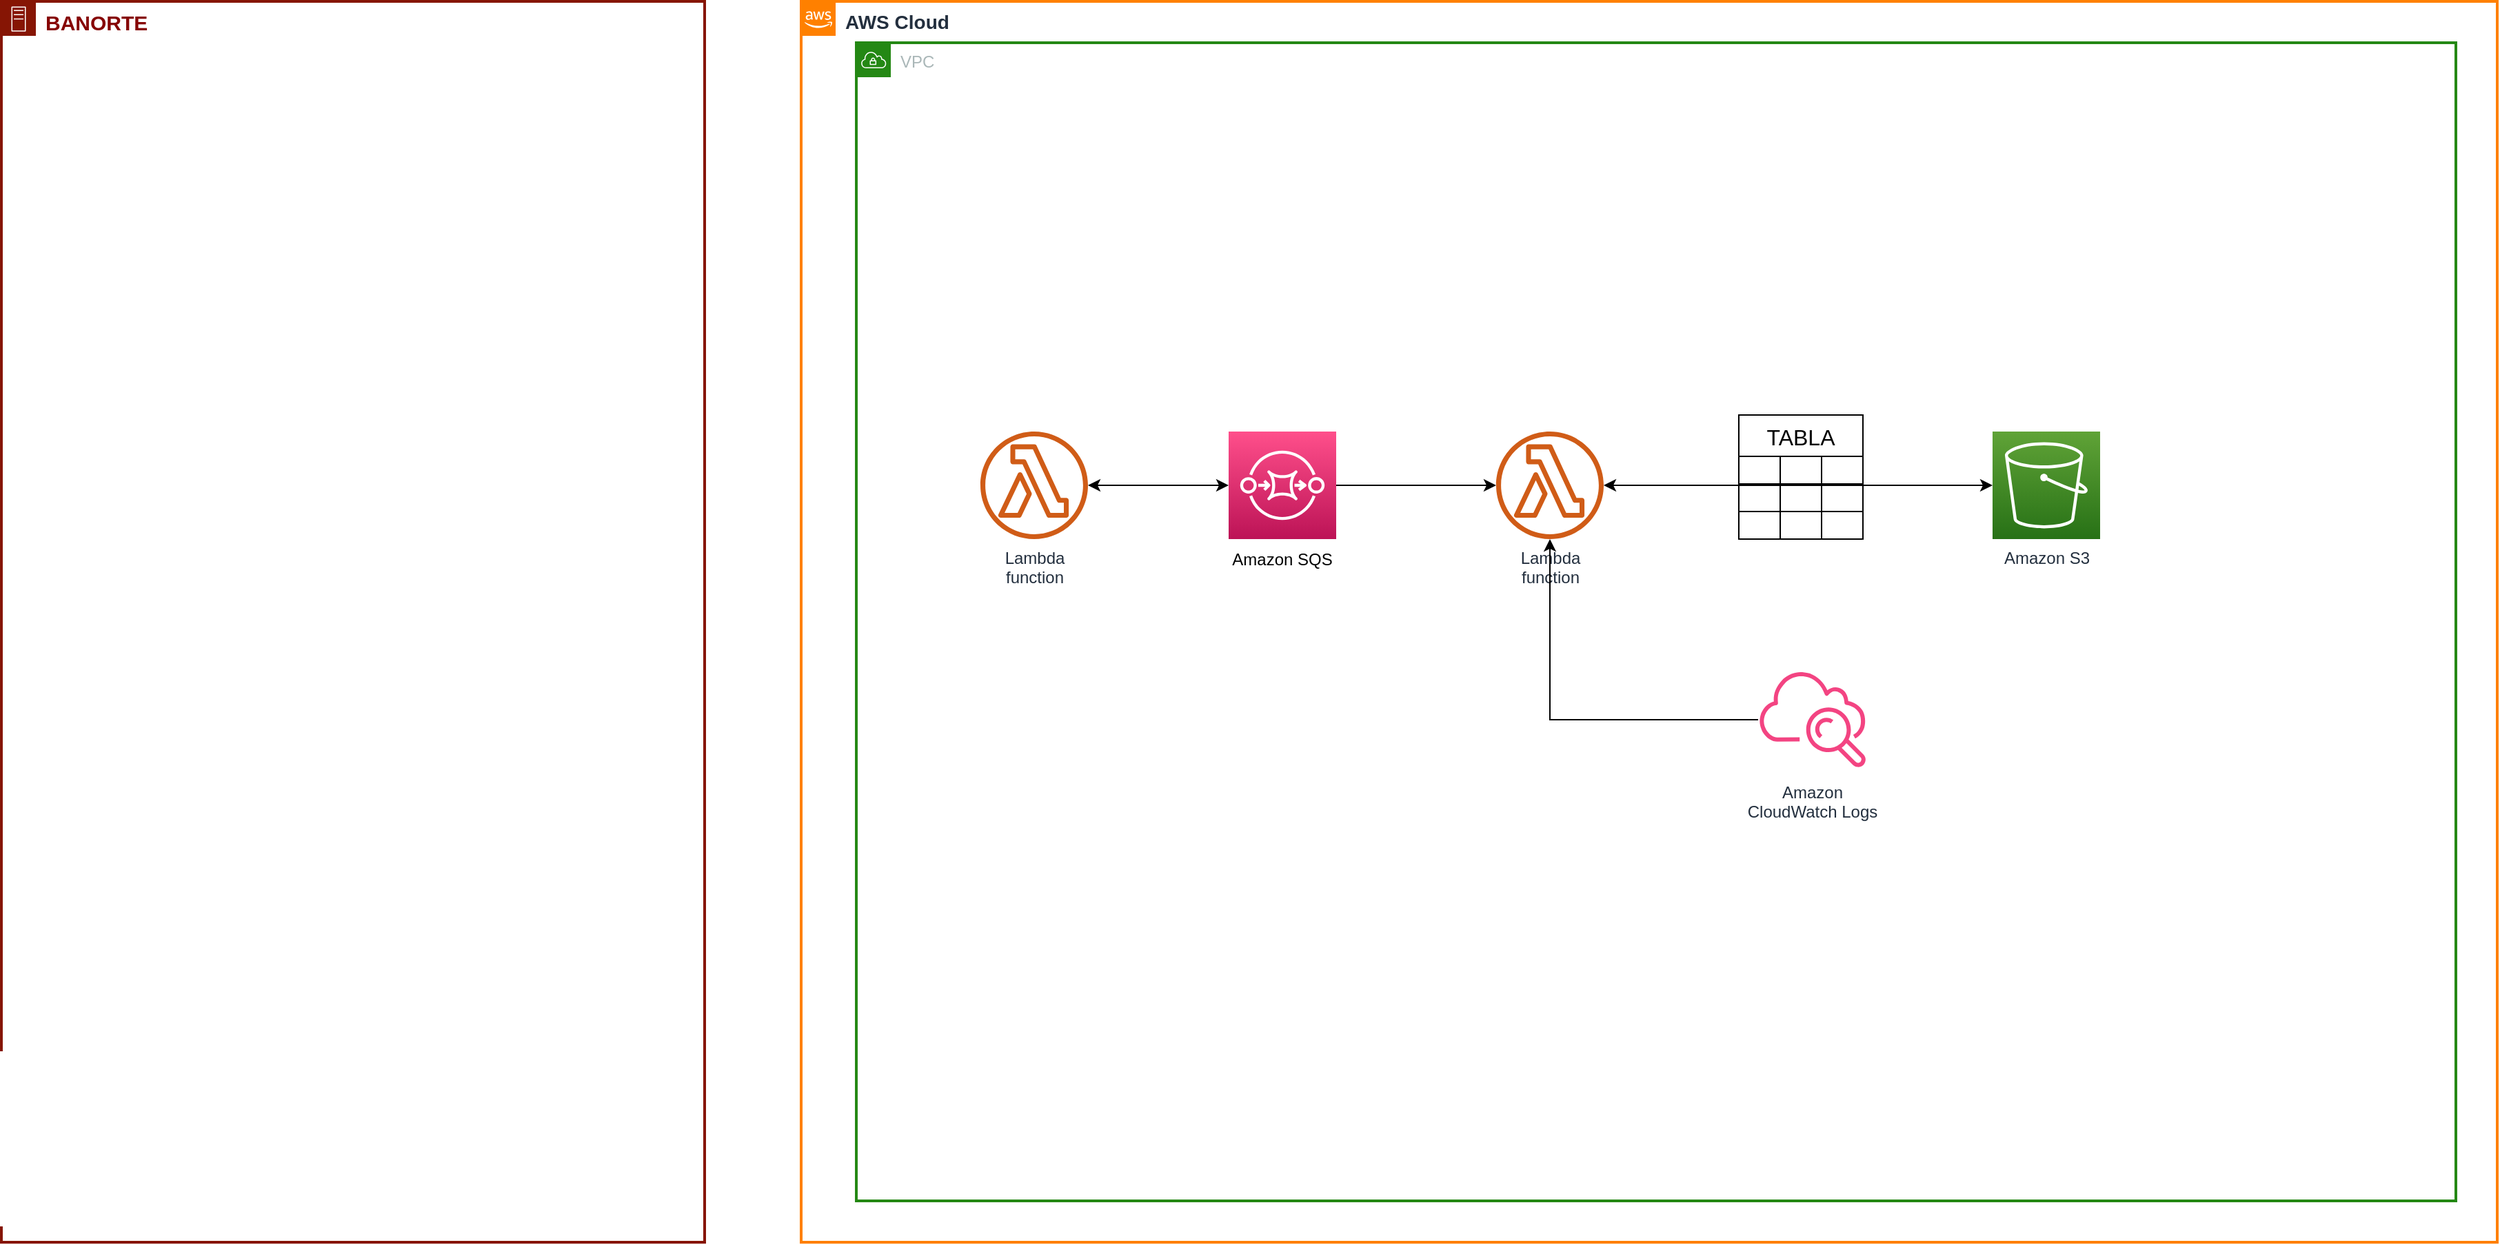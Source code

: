 <mxfile version="22.0.4" type="github">
  <diagram name="Página-1" id="IShoV4XyDB_bVi-w6TAJ">
    <mxGraphModel dx="1956" dy="1076" grid="1" gridSize="10" guides="1" tooltips="1" connect="1" arrows="1" fold="1" page="1" pageScale="1" pageWidth="1654" pageHeight="1169" math="0" shadow="0">
      <root>
        <mxCell id="0" />
        <mxCell id="1" parent="0" />
        <mxCell id="hxzWcSokCXAnX9aGO5Kh-1" value="&lt;b&gt;&lt;font color=&quot;#860303&quot; style=&quot;font-size: 15px;&quot;&gt;BANORTE&lt;/font&gt;&lt;/b&gt;" style="points=[[0,0],[0.25,0],[0.5,0],[0.75,0],[1,0],[1,0.25],[1,0.5],[1,0.75],[1,1],[0.75,1],[0.5,1],[0.25,1],[0,1],[0,0.75],[0,0.5],[0,0.25]];outlineConnect=0;gradientColor=none;html=1;whiteSpace=wrap;fontSize=12;fontStyle=0;container=1;pointerEvents=0;collapsible=0;recursiveResize=0;shape=mxgraph.aws4.group;grIcon=mxgraph.aws4.group_on_premise;strokeColor=#861504;fillColor=none;verticalAlign=top;align=left;spacingLeft=30;fontColor=#5A6C86;dashed=0;strokeWidth=2;" vertex="1" parent="1">
          <mxGeometry x="40" y="40" width="510" height="900" as="geometry" />
        </mxCell>
        <mxCell id="hxzWcSokCXAnX9aGO5Kh-92" value="&lt;font style=&quot;font-size: 14px;&quot;&gt;&lt;b&gt;AWS Cloud&lt;/b&gt;&lt;/font&gt;" style="points=[[0,0],[0.25,0],[0.5,0],[0.75,0],[1,0],[1,0.25],[1,0.5],[1,0.75],[1,1],[0.75,1],[0.5,1],[0.25,1],[0,1],[0,0.75],[0,0.5],[0,0.25]];outlineConnect=0;gradientColor=none;html=1;whiteSpace=wrap;fontSize=12;fontStyle=0;container=1;pointerEvents=0;collapsible=0;recursiveResize=0;shape=mxgraph.aws4.group;grIcon=mxgraph.aws4.group_aws_cloud_alt;strokeColor=#FF8000;fillColor=none;verticalAlign=top;align=left;spacingLeft=30;fontColor=#232F3E;dashed=0;strokeWidth=2;" vertex="1" parent="1">
          <mxGeometry x="620" y="40" width="1230" height="900" as="geometry" />
        </mxCell>
        <mxCell id="hxzWcSokCXAnX9aGO5Kh-179" value="VPC" style="points=[[0,0],[0.25,0],[0.5,0],[0.75,0],[1,0],[1,0.25],[1,0.5],[1,0.75],[1,1],[0.75,1],[0.5,1],[0.25,1],[0,1],[0,0.75],[0,0.5],[0,0.25]];outlineConnect=0;gradientColor=none;html=1;whiteSpace=wrap;fontSize=12;fontStyle=0;container=1;pointerEvents=0;collapsible=0;recursiveResize=0;shape=mxgraph.aws4.group;grIcon=mxgraph.aws4.group_vpc;strokeColor=#248814;fillColor=none;verticalAlign=top;align=left;spacingLeft=30;fontColor=#AAB7B8;dashed=0;strokeWidth=2;" vertex="1" parent="hxzWcSokCXAnX9aGO5Kh-92">
          <mxGeometry x="40" y="30" width="1160" height="840" as="geometry" />
        </mxCell>
        <mxCell id="hxzWcSokCXAnX9aGO5Kh-113" value="Amazon&lt;br&gt;CloudWatch Logs&lt;br&gt;" style="outlineConnect=0;fontColor=#232F3E;gradientColor=none;gradientDirection=north;fillColor=#F34482;strokeColor=none;dashed=0;verticalLabelPosition=bottom;verticalAlign=top;align=center;html=1;fontSize=12;fontStyle=0;aspect=fixed;shape=mxgraph.aws4.cloudwatch;labelBackgroundColor=#ffffff;" vertex="1" parent="hxzWcSokCXAnX9aGO5Kh-179">
          <mxGeometry x="654.0" y="452" width="78" height="78" as="geometry" />
        </mxCell>
        <mxCell id="hxzWcSokCXAnX9aGO5Kh-114" value="Lambda&lt;br&gt;function" style="outlineConnect=0;fontColor=#232F3E;gradientColor=none;fillColor=#D05C17;strokeColor=none;dashed=0;verticalLabelPosition=bottom;verticalAlign=top;align=center;html=1;fontSize=12;fontStyle=0;aspect=fixed;pointerEvents=1;shape=mxgraph.aws4.lambda_function;labelBackgroundColor=#ffffff;" vertex="1" parent="hxzWcSokCXAnX9aGO5Kh-179">
          <mxGeometry x="464" y="282" width="78" height="78" as="geometry" />
        </mxCell>
        <mxCell id="hxzWcSokCXAnX9aGO5Kh-112" style="edgeStyle=orthogonalEdgeStyle;rounded=0;orthogonalLoop=1;jettySize=auto;html=1;" edge="1" parent="hxzWcSokCXAnX9aGO5Kh-179" source="hxzWcSokCXAnX9aGO5Kh-113" target="hxzWcSokCXAnX9aGO5Kh-114">
          <mxGeometry relative="1" as="geometry" />
        </mxCell>
        <mxCell id="hxzWcSokCXAnX9aGO5Kh-115" style="edgeStyle=orthogonalEdgeStyle;rounded=0;orthogonalLoop=1;jettySize=auto;html=1;startArrow=classic;startFill=1;" edge="1" parent="hxzWcSokCXAnX9aGO5Kh-179" source="hxzWcSokCXAnX9aGO5Kh-116" target="hxzWcSokCXAnX9aGO5Kh-114">
          <mxGeometry relative="1" as="geometry" />
        </mxCell>
        <mxCell id="hxzWcSokCXAnX9aGO5Kh-116" value="Amazon S3" style="outlineConnect=0;fontColor=#232F3E;gradientColor=#60A337;gradientDirection=north;fillColor=#277116;strokeColor=#ffffff;dashed=0;verticalLabelPosition=bottom;verticalAlign=top;align=center;html=1;fontSize=12;fontStyle=0;aspect=fixed;shape=mxgraph.aws4.resourceIcon;resIcon=mxgraph.aws4.s3;labelBackgroundColor=#ffffff;" vertex="1" parent="hxzWcSokCXAnX9aGO5Kh-179">
          <mxGeometry x="824.0" y="282" width="78" height="78" as="geometry" />
        </mxCell>
        <mxCell id="hxzWcSokCXAnX9aGO5Kh-117" style="edgeStyle=orthogonalEdgeStyle;rounded=0;orthogonalLoop=1;jettySize=auto;html=1;" edge="1" parent="hxzWcSokCXAnX9aGO5Kh-179" source="hxzWcSokCXAnX9aGO5Kh-118" target="hxzWcSokCXAnX9aGO5Kh-114">
          <mxGeometry relative="1" as="geometry" />
        </mxCell>
        <mxCell id="hxzWcSokCXAnX9aGO5Kh-118" value="" style="sketch=0;points=[[0,0,0],[0.25,0,0],[0.5,0,0],[0.75,0,0],[1,0,0],[0,1,0],[0.25,1,0],[0.5,1,0],[0.75,1,0],[1,1,0],[0,0.25,0],[0,0.5,0],[0,0.75,0],[1,0.25,0],[1,0.5,0],[1,0.75,0]];outlineConnect=0;fontColor=#232F3E;gradientColor=#FF4F8B;gradientDirection=north;fillColor=#BC1356;strokeColor=#ffffff;dashed=0;verticalLabelPosition=bottom;verticalAlign=top;align=center;html=1;fontSize=12;fontStyle=0;aspect=fixed;shape=mxgraph.aws4.resourceIcon;resIcon=mxgraph.aws4.sqs;" vertex="1" parent="hxzWcSokCXAnX9aGO5Kh-179">
          <mxGeometry x="270" y="282" width="78" height="78" as="geometry" />
        </mxCell>
        <mxCell id="hxzWcSokCXAnX9aGO5Kh-119" value="Amazon SQS" style="text;html=1;strokeColor=none;fillColor=none;align=center;verticalAlign=middle;whiteSpace=wrap;rounded=0;" vertex="1" parent="hxzWcSokCXAnX9aGO5Kh-179">
          <mxGeometry x="264" y="360" width="90" height="30" as="geometry" />
        </mxCell>
        <mxCell id="hxzWcSokCXAnX9aGO5Kh-120" style="edgeStyle=orthogonalEdgeStyle;rounded=0;orthogonalLoop=1;jettySize=auto;html=1;entryX=0;entryY=0.5;entryDx=0;entryDy=0;entryPerimeter=0;startArrow=classic;startFill=1;" edge="1" parent="hxzWcSokCXAnX9aGO5Kh-179" source="hxzWcSokCXAnX9aGO5Kh-121" target="hxzWcSokCXAnX9aGO5Kh-118">
          <mxGeometry relative="1" as="geometry" />
        </mxCell>
        <mxCell id="hxzWcSokCXAnX9aGO5Kh-121" value="Lambda&lt;br&gt;function" style="outlineConnect=0;fontColor=#232F3E;gradientColor=none;fillColor=#D05C17;strokeColor=none;dashed=0;verticalLabelPosition=bottom;verticalAlign=top;align=center;html=1;fontSize=12;fontStyle=0;aspect=fixed;pointerEvents=1;shape=mxgraph.aws4.lambda_function;labelBackgroundColor=#ffffff;" vertex="1" parent="hxzWcSokCXAnX9aGO5Kh-179">
          <mxGeometry x="90" y="282" width="78" height="78" as="geometry" />
        </mxCell>
        <mxCell id="hxzWcSokCXAnX9aGO5Kh-122" value="TABLA" style="shape=table;startSize=30;container=1;collapsible=0;childLayout=tableLayout;strokeColor=default;fontSize=16;" vertex="1" parent="hxzWcSokCXAnX9aGO5Kh-179">
          <mxGeometry x="640" y="270" width="90" height="90" as="geometry" />
        </mxCell>
        <mxCell id="hxzWcSokCXAnX9aGO5Kh-123" value="" style="shape=tableRow;horizontal=0;startSize=0;swimlaneHead=0;swimlaneBody=0;strokeColor=inherit;top=0;left=0;bottom=0;right=0;collapsible=0;dropTarget=0;fillColor=none;points=[[0,0.5],[1,0.5]];portConstraint=eastwest;fontSize=16;" vertex="1" parent="hxzWcSokCXAnX9aGO5Kh-122">
          <mxGeometry y="30" width="90" height="20" as="geometry" />
        </mxCell>
        <mxCell id="hxzWcSokCXAnX9aGO5Kh-124" value="" style="shape=partialRectangle;html=1;whiteSpace=wrap;connectable=0;strokeColor=inherit;overflow=hidden;fillColor=none;top=0;left=0;bottom=0;right=0;pointerEvents=1;fontSize=16;" vertex="1" parent="hxzWcSokCXAnX9aGO5Kh-123">
          <mxGeometry width="30" height="20" as="geometry">
            <mxRectangle width="30" height="20" as="alternateBounds" />
          </mxGeometry>
        </mxCell>
        <mxCell id="hxzWcSokCXAnX9aGO5Kh-125" value="" style="shape=partialRectangle;html=1;whiteSpace=wrap;connectable=0;strokeColor=inherit;overflow=hidden;fillColor=none;top=0;left=0;bottom=0;right=0;pointerEvents=1;fontSize=16;" vertex="1" parent="hxzWcSokCXAnX9aGO5Kh-123">
          <mxGeometry x="30" width="30" height="20" as="geometry">
            <mxRectangle width="30" height="20" as="alternateBounds" />
          </mxGeometry>
        </mxCell>
        <mxCell id="hxzWcSokCXAnX9aGO5Kh-126" value="" style="shape=partialRectangle;html=1;whiteSpace=wrap;connectable=0;strokeColor=inherit;overflow=hidden;fillColor=none;top=0;left=0;bottom=0;right=0;pointerEvents=1;fontSize=16;" vertex="1" parent="hxzWcSokCXAnX9aGO5Kh-123">
          <mxGeometry x="60" width="30" height="20" as="geometry">
            <mxRectangle width="30" height="20" as="alternateBounds" />
          </mxGeometry>
        </mxCell>
        <mxCell id="hxzWcSokCXAnX9aGO5Kh-127" value="" style="shape=tableRow;horizontal=0;startSize=0;swimlaneHead=0;swimlaneBody=0;strokeColor=inherit;top=0;left=0;bottom=0;right=0;collapsible=0;dropTarget=0;fillColor=none;points=[[0,0.5],[1,0.5]];portConstraint=eastwest;fontSize=16;" vertex="1" parent="hxzWcSokCXAnX9aGO5Kh-122">
          <mxGeometry y="50" width="90" height="20" as="geometry" />
        </mxCell>
        <mxCell id="hxzWcSokCXAnX9aGO5Kh-128" value="" style="shape=partialRectangle;html=1;whiteSpace=wrap;connectable=0;strokeColor=inherit;overflow=hidden;fillColor=none;top=0;left=0;bottom=0;right=0;pointerEvents=1;fontSize=16;" vertex="1" parent="hxzWcSokCXAnX9aGO5Kh-127">
          <mxGeometry width="30" height="20" as="geometry">
            <mxRectangle width="30" height="20" as="alternateBounds" />
          </mxGeometry>
        </mxCell>
        <mxCell id="hxzWcSokCXAnX9aGO5Kh-129" value="" style="shape=partialRectangle;html=1;whiteSpace=wrap;connectable=0;strokeColor=inherit;overflow=hidden;fillColor=none;top=0;left=0;bottom=0;right=0;pointerEvents=1;fontSize=16;" vertex="1" parent="hxzWcSokCXAnX9aGO5Kh-127">
          <mxGeometry x="30" width="30" height="20" as="geometry">
            <mxRectangle width="30" height="20" as="alternateBounds" />
          </mxGeometry>
        </mxCell>
        <mxCell id="hxzWcSokCXAnX9aGO5Kh-130" value="" style="shape=partialRectangle;html=1;whiteSpace=wrap;connectable=0;strokeColor=inherit;overflow=hidden;fillColor=none;top=0;left=0;bottom=0;right=0;pointerEvents=1;fontSize=16;" vertex="1" parent="hxzWcSokCXAnX9aGO5Kh-127">
          <mxGeometry x="60" width="30" height="20" as="geometry">
            <mxRectangle width="30" height="20" as="alternateBounds" />
          </mxGeometry>
        </mxCell>
        <mxCell id="hxzWcSokCXAnX9aGO5Kh-131" value="" style="shape=tableRow;horizontal=0;startSize=0;swimlaneHead=0;swimlaneBody=0;strokeColor=inherit;top=0;left=0;bottom=0;right=0;collapsible=0;dropTarget=0;fillColor=none;points=[[0,0.5],[1,0.5]];portConstraint=eastwest;fontSize=16;" vertex="1" parent="hxzWcSokCXAnX9aGO5Kh-122">
          <mxGeometry y="70" width="90" height="20" as="geometry" />
        </mxCell>
        <mxCell id="hxzWcSokCXAnX9aGO5Kh-132" value="" style="shape=partialRectangle;html=1;whiteSpace=wrap;connectable=0;strokeColor=inherit;overflow=hidden;fillColor=none;top=0;left=0;bottom=0;right=0;pointerEvents=1;fontSize=16;" vertex="1" parent="hxzWcSokCXAnX9aGO5Kh-131">
          <mxGeometry width="30" height="20" as="geometry">
            <mxRectangle width="30" height="20" as="alternateBounds" />
          </mxGeometry>
        </mxCell>
        <mxCell id="hxzWcSokCXAnX9aGO5Kh-133" value="" style="shape=partialRectangle;html=1;whiteSpace=wrap;connectable=0;strokeColor=inherit;overflow=hidden;fillColor=none;top=0;left=0;bottom=0;right=0;pointerEvents=1;fontSize=16;" vertex="1" parent="hxzWcSokCXAnX9aGO5Kh-131">
          <mxGeometry x="30" width="30" height="20" as="geometry">
            <mxRectangle width="30" height="20" as="alternateBounds" />
          </mxGeometry>
        </mxCell>
        <mxCell id="hxzWcSokCXAnX9aGO5Kh-134" value="" style="shape=partialRectangle;html=1;whiteSpace=wrap;connectable=0;strokeColor=inherit;overflow=hidden;fillColor=none;top=0;left=0;bottom=0;right=0;pointerEvents=1;fontSize=16;" vertex="1" parent="hxzWcSokCXAnX9aGO5Kh-131">
          <mxGeometry x="60" width="30" height="20" as="geometry">
            <mxRectangle width="30" height="20" as="alternateBounds" />
          </mxGeometry>
        </mxCell>
      </root>
    </mxGraphModel>
  </diagram>
</mxfile>
